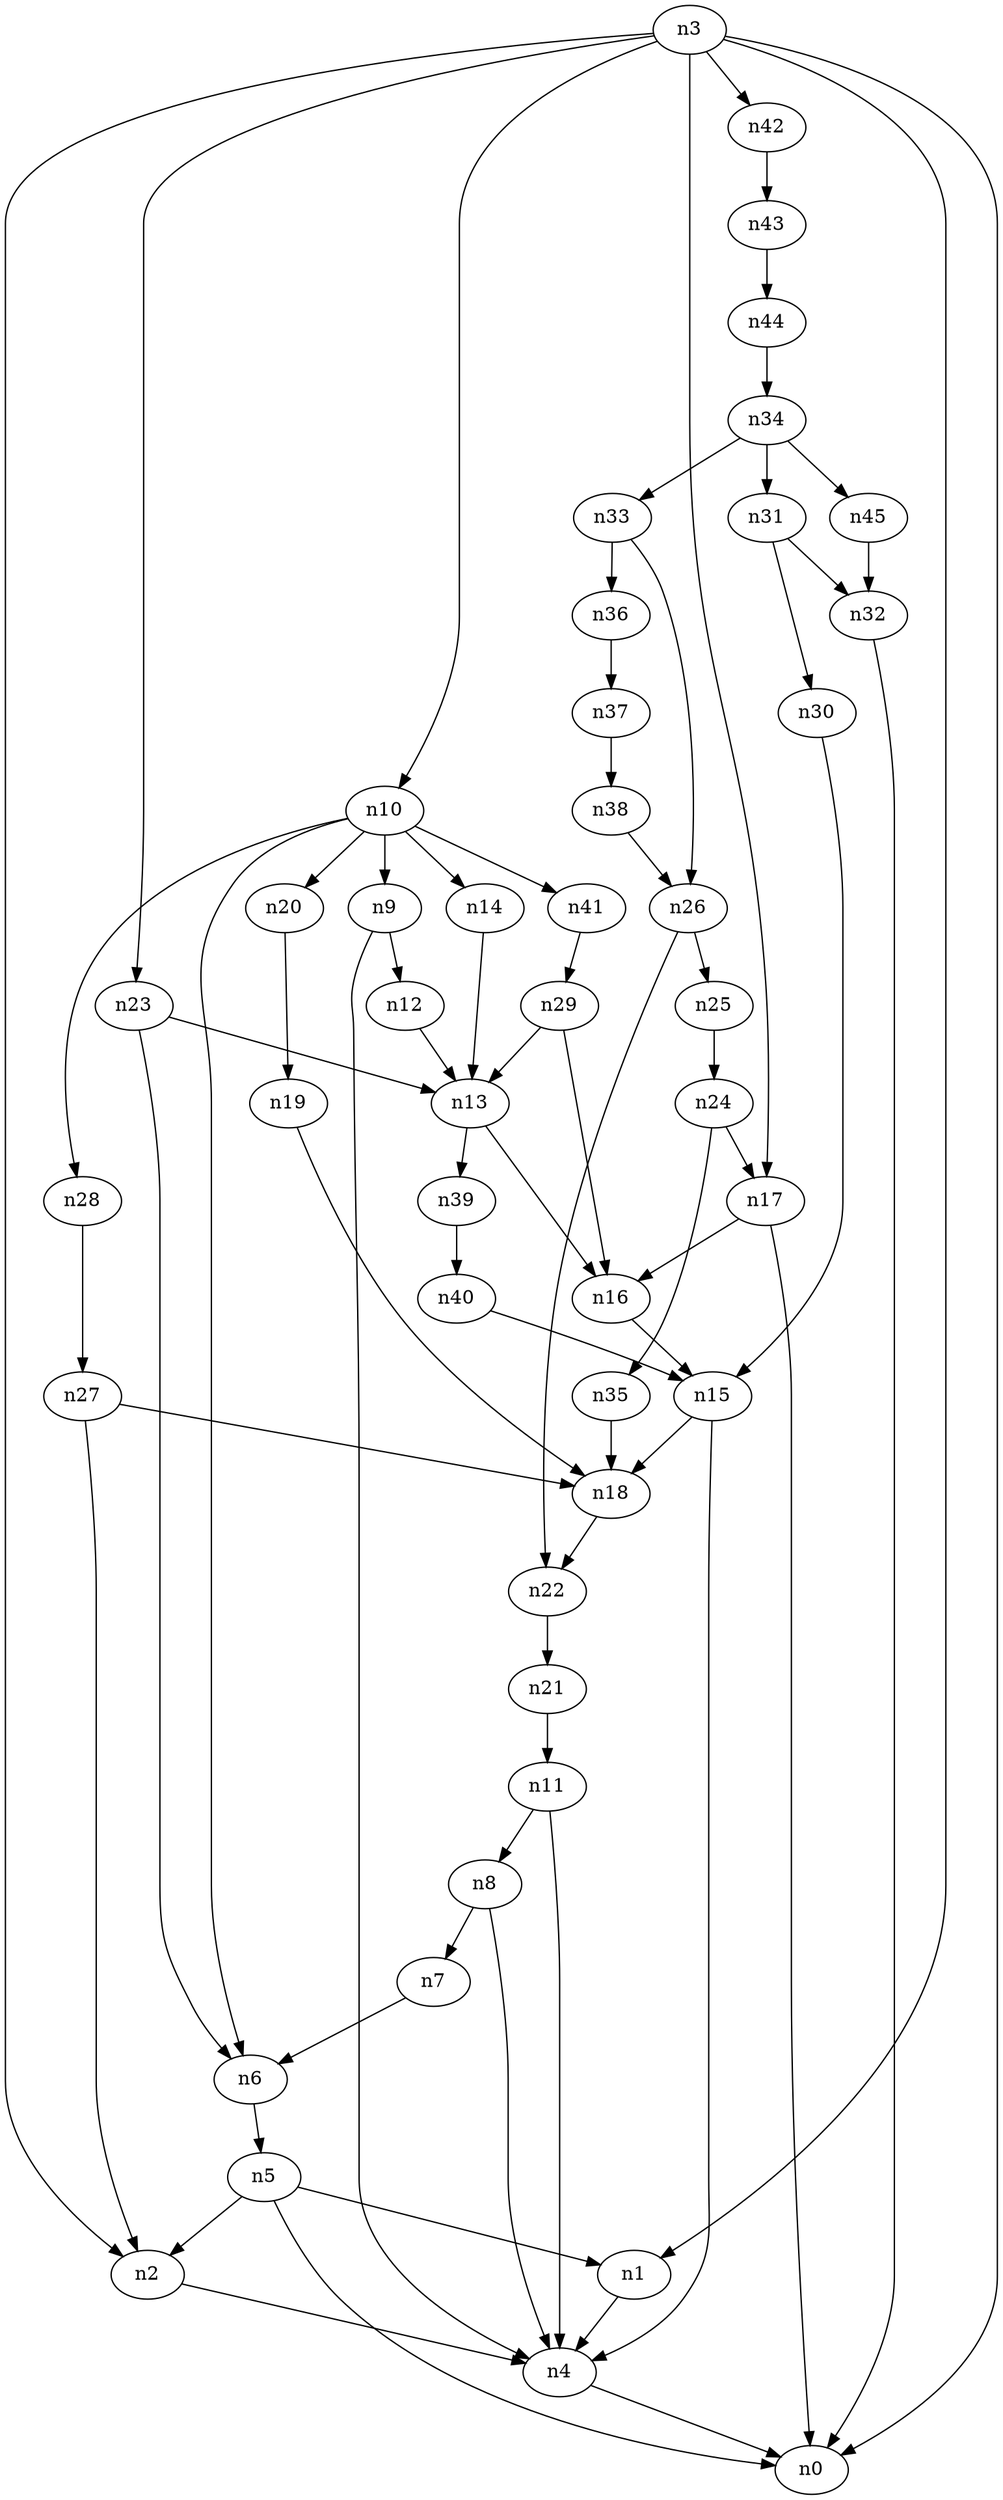 digraph G {
	n1 -> n4	 [_graphml_id=e4];
	n2 -> n4	 [_graphml_id=e7];
	n3 -> n0	 [_graphml_id=e0];
	n3 -> n1	 [_graphml_id=e3];
	n3 -> n2	 [_graphml_id=e6];
	n3 -> n10	 [_graphml_id=e36];
	n3 -> n17	 [_graphml_id=e26];
	n3 -> n23	 [_graphml_id=e35];
	n3 -> n42	 [_graphml_id=e67];
	n4 -> n0	 [_graphml_id=e1];
	n5 -> n0	 [_graphml_id=e2];
	n5 -> n1	 [_graphml_id=e5];
	n5 -> n2	 [_graphml_id=e8];
	n6 -> n5	 [_graphml_id=e9];
	n7 -> n6	 [_graphml_id=e10];
	n8 -> n4	 [_graphml_id=e12];
	n8 -> n7	 [_graphml_id=e11];
	n9 -> n4	 [_graphml_id=e13];
	n9 -> n12	 [_graphml_id=e18];
	n10 -> n6	 [_graphml_id=e15];
	n10 -> n9	 [_graphml_id=e14];
	n10 -> n14	 [_graphml_id=e21];
	n10 -> n20	 [_graphml_id=e30];
	n10 -> n28	 [_graphml_id=e43];
	n10 -> n41	 [_graphml_id=e64];
	n11 -> n4	 [_graphml_id=e16];
	n11 -> n8	 [_graphml_id=e17];
	n12 -> n13	 [_graphml_id=e19];
	n13 -> n16	 [_graphml_id=e24];
	n13 -> n39	 [_graphml_id=e61];
	n14 -> n13	 [_graphml_id=e20];
	n15 -> n4	 [_graphml_id=e22];
	n15 -> n18	 [_graphml_id=e27];
	n16 -> n15	 [_graphml_id=e23];
	n17 -> n0	 [_graphml_id=e25];
	n17 -> n16	 [_graphml_id=e46];
	n18 -> n22	 [_graphml_id=e33];
	n19 -> n18	 [_graphml_id=e28];
	n20 -> n19	 [_graphml_id=e29];
	n21 -> n11	 [_graphml_id=e31];
	n22 -> n21	 [_graphml_id=e32];
	n23 -> n6	 [_graphml_id=e56];
	n23 -> n13	 [_graphml_id=e34];
	n24 -> n17	 [_graphml_id=e37];
	n24 -> n35	 [_graphml_id=e54];
	n25 -> n24	 [_graphml_id=e38];
	n26 -> n22	 [_graphml_id=e40];
	n26 -> n25	 [_graphml_id=e39];
	n27 -> n2	 [_graphml_id=e66];
	n27 -> n18	 [_graphml_id=e41];
	n28 -> n27	 [_graphml_id=e42];
	n29 -> n13	 [_graphml_id=e45];
	n29 -> n16	 [_graphml_id=e44];
	n30 -> n15	 [_graphml_id=e47];
	n31 -> n30	 [_graphml_id=e48];
	n31 -> n32	 [_graphml_id=e49];
	n32 -> n0	 [_graphml_id=e50];
	n33 -> n26	 [_graphml_id=e51];
	n33 -> n36	 [_graphml_id=e57];
	n34 -> n31	 [_graphml_id=e53];
	n34 -> n33	 [_graphml_id=e52];
	n34 -> n45	 [_graphml_id=e71];
	n35 -> n18	 [_graphml_id=e55];
	n36 -> n37	 [_graphml_id=e58];
	n37 -> n38	 [_graphml_id=e59];
	n38 -> n26	 [_graphml_id=e60];
	n39 -> n40	 [_graphml_id=e62];
	n40 -> n15	 [_graphml_id=e63];
	n41 -> n29	 [_graphml_id=e65];
	n42 -> n43	 [_graphml_id=e68];
	n43 -> n44	 [_graphml_id=e69];
	n44 -> n34	 [_graphml_id=e70];
	n45 -> n32	 [_graphml_id=e72];
}
